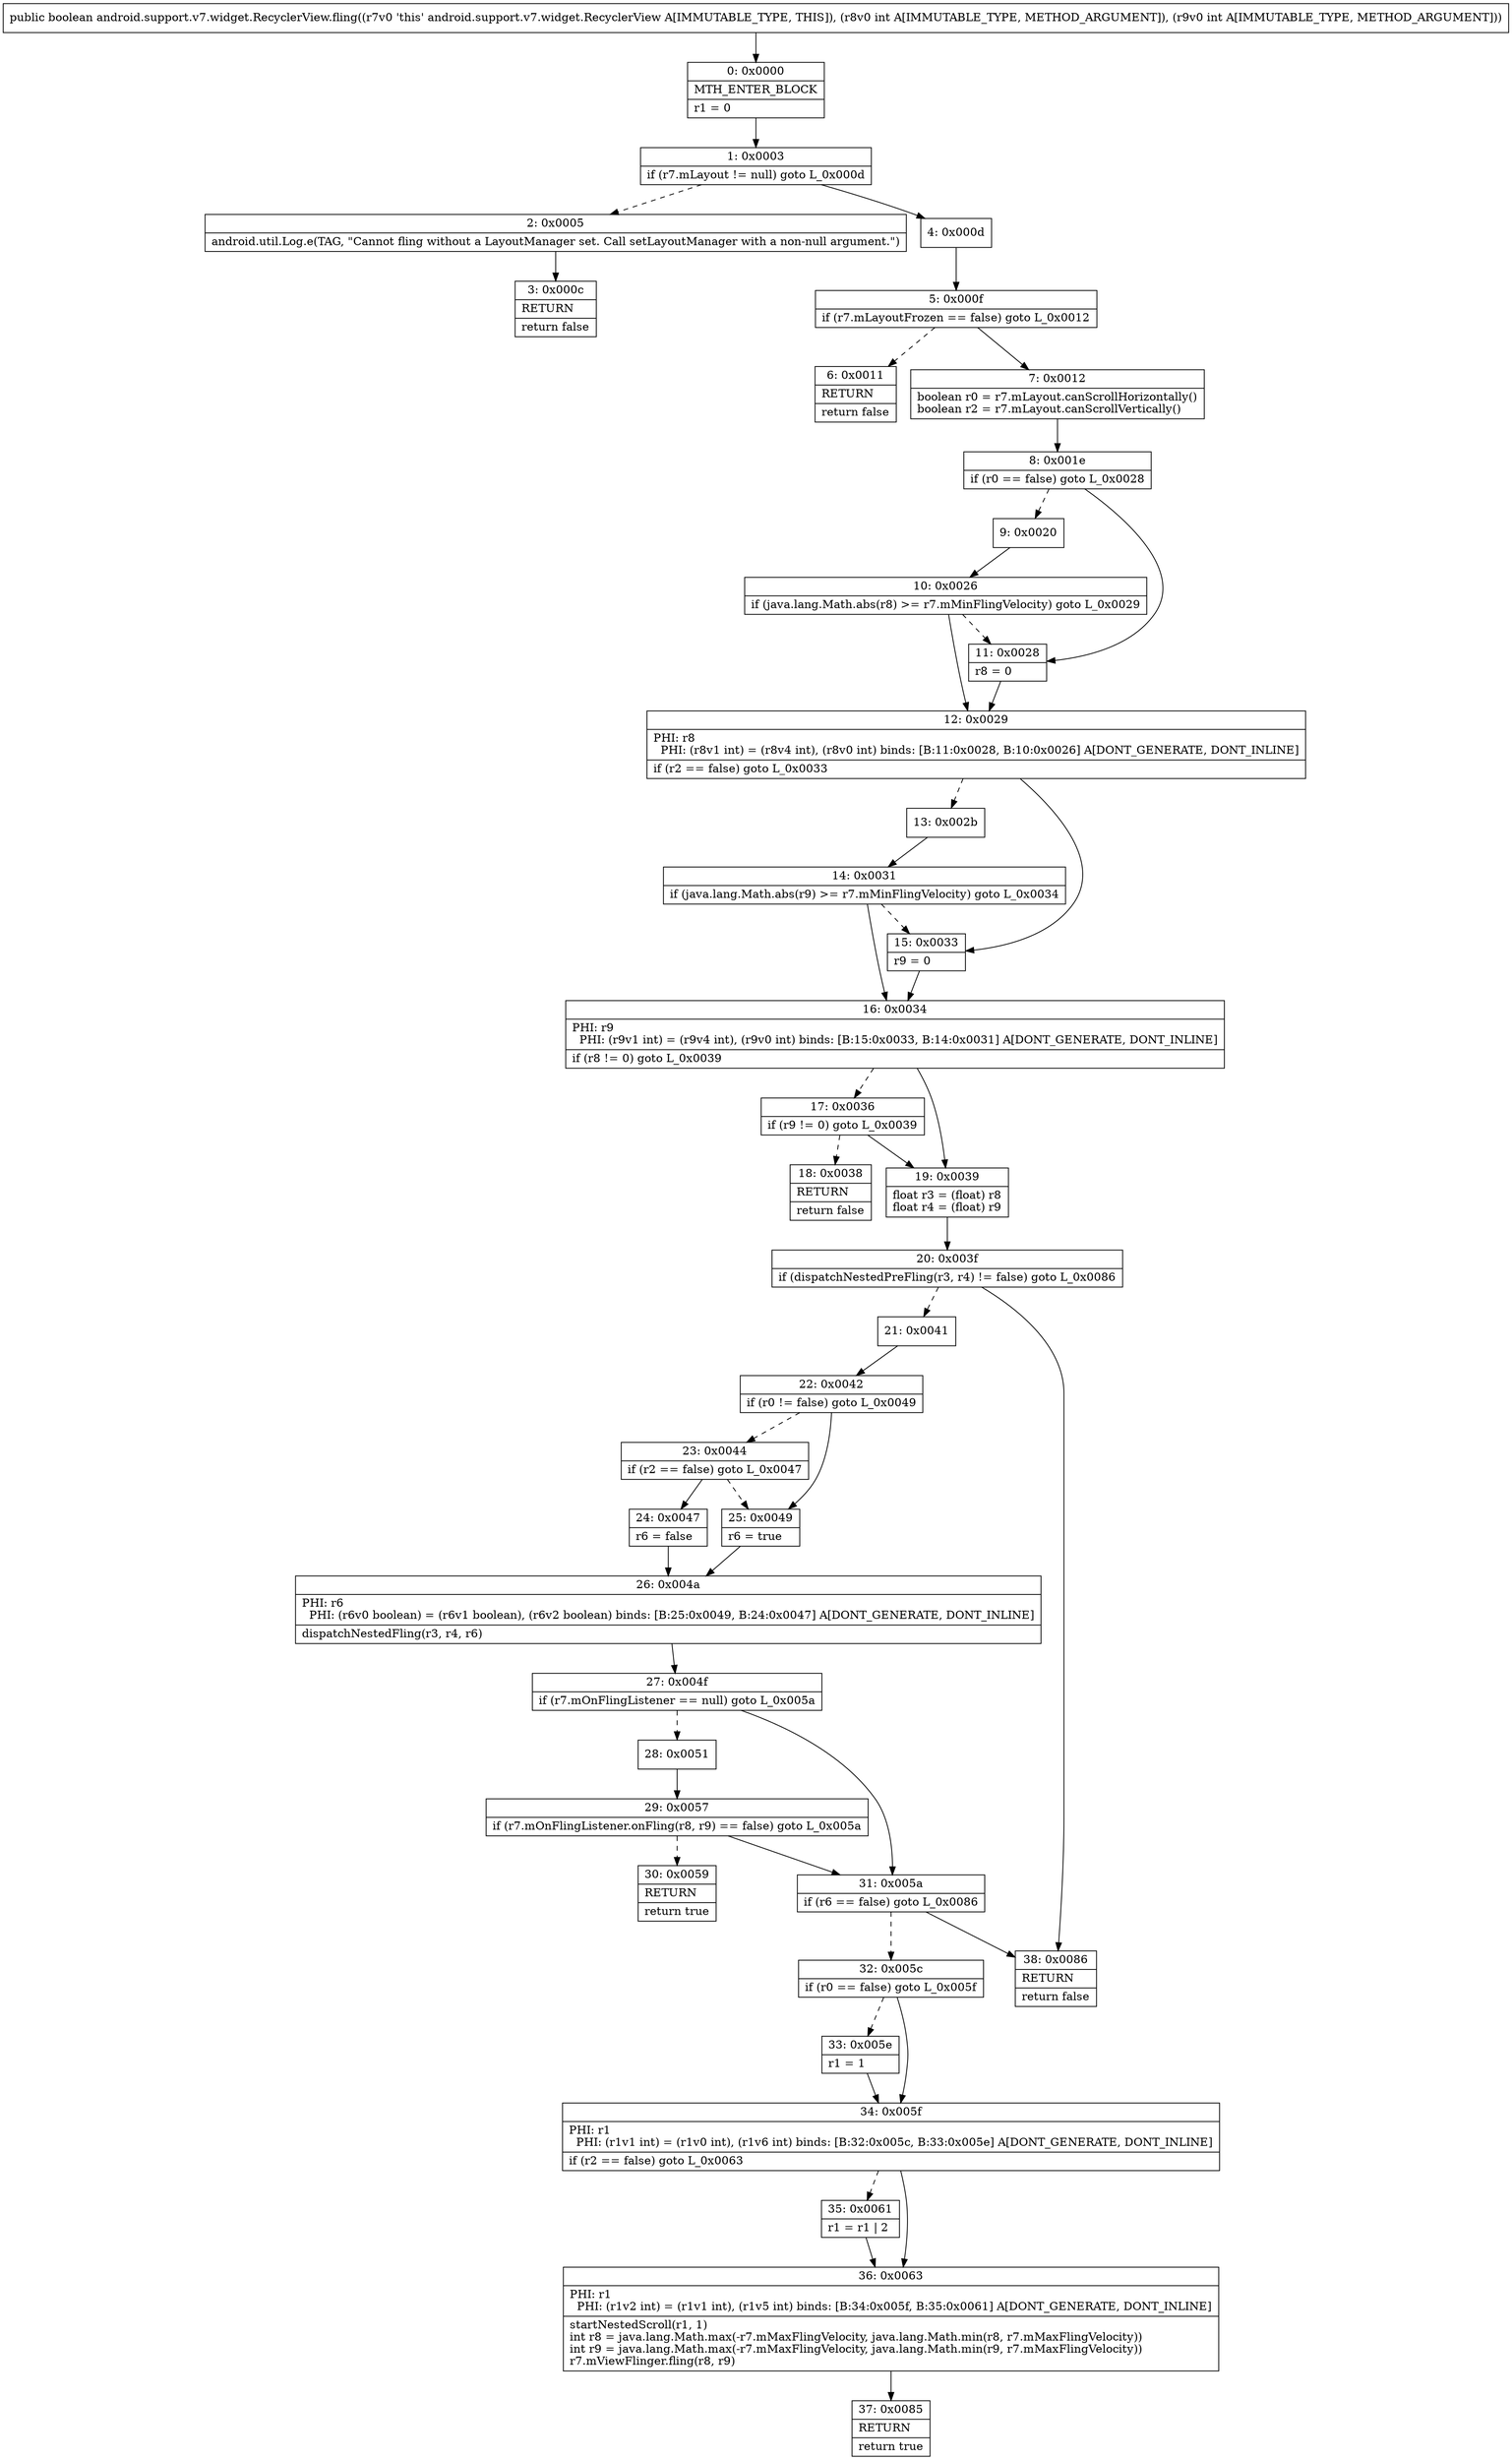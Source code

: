 digraph "CFG forandroid.support.v7.widget.RecyclerView.fling(II)Z" {
Node_0 [shape=record,label="{0\:\ 0x0000|MTH_ENTER_BLOCK\l|r1 = 0\l}"];
Node_1 [shape=record,label="{1\:\ 0x0003|if (r7.mLayout != null) goto L_0x000d\l}"];
Node_2 [shape=record,label="{2\:\ 0x0005|android.util.Log.e(TAG, \"Cannot fling without a LayoutManager set. Call setLayoutManager with a non\-null argument.\")\l}"];
Node_3 [shape=record,label="{3\:\ 0x000c|RETURN\l|return false\l}"];
Node_4 [shape=record,label="{4\:\ 0x000d}"];
Node_5 [shape=record,label="{5\:\ 0x000f|if (r7.mLayoutFrozen == false) goto L_0x0012\l}"];
Node_6 [shape=record,label="{6\:\ 0x0011|RETURN\l|return false\l}"];
Node_7 [shape=record,label="{7\:\ 0x0012|boolean r0 = r7.mLayout.canScrollHorizontally()\lboolean r2 = r7.mLayout.canScrollVertically()\l}"];
Node_8 [shape=record,label="{8\:\ 0x001e|if (r0 == false) goto L_0x0028\l}"];
Node_9 [shape=record,label="{9\:\ 0x0020}"];
Node_10 [shape=record,label="{10\:\ 0x0026|if (java.lang.Math.abs(r8) \>= r7.mMinFlingVelocity) goto L_0x0029\l}"];
Node_11 [shape=record,label="{11\:\ 0x0028|r8 = 0\l}"];
Node_12 [shape=record,label="{12\:\ 0x0029|PHI: r8 \l  PHI: (r8v1 int) = (r8v4 int), (r8v0 int) binds: [B:11:0x0028, B:10:0x0026] A[DONT_GENERATE, DONT_INLINE]\l|if (r2 == false) goto L_0x0033\l}"];
Node_13 [shape=record,label="{13\:\ 0x002b}"];
Node_14 [shape=record,label="{14\:\ 0x0031|if (java.lang.Math.abs(r9) \>= r7.mMinFlingVelocity) goto L_0x0034\l}"];
Node_15 [shape=record,label="{15\:\ 0x0033|r9 = 0\l}"];
Node_16 [shape=record,label="{16\:\ 0x0034|PHI: r9 \l  PHI: (r9v1 int) = (r9v4 int), (r9v0 int) binds: [B:15:0x0033, B:14:0x0031] A[DONT_GENERATE, DONT_INLINE]\l|if (r8 != 0) goto L_0x0039\l}"];
Node_17 [shape=record,label="{17\:\ 0x0036|if (r9 != 0) goto L_0x0039\l}"];
Node_18 [shape=record,label="{18\:\ 0x0038|RETURN\l|return false\l}"];
Node_19 [shape=record,label="{19\:\ 0x0039|float r3 = (float) r8\lfloat r4 = (float) r9\l}"];
Node_20 [shape=record,label="{20\:\ 0x003f|if (dispatchNestedPreFling(r3, r4) != false) goto L_0x0086\l}"];
Node_21 [shape=record,label="{21\:\ 0x0041}"];
Node_22 [shape=record,label="{22\:\ 0x0042|if (r0 != false) goto L_0x0049\l}"];
Node_23 [shape=record,label="{23\:\ 0x0044|if (r2 == false) goto L_0x0047\l}"];
Node_24 [shape=record,label="{24\:\ 0x0047|r6 = false\l}"];
Node_25 [shape=record,label="{25\:\ 0x0049|r6 = true\l}"];
Node_26 [shape=record,label="{26\:\ 0x004a|PHI: r6 \l  PHI: (r6v0 boolean) = (r6v1 boolean), (r6v2 boolean) binds: [B:25:0x0049, B:24:0x0047] A[DONT_GENERATE, DONT_INLINE]\l|dispatchNestedFling(r3, r4, r6)\l}"];
Node_27 [shape=record,label="{27\:\ 0x004f|if (r7.mOnFlingListener == null) goto L_0x005a\l}"];
Node_28 [shape=record,label="{28\:\ 0x0051}"];
Node_29 [shape=record,label="{29\:\ 0x0057|if (r7.mOnFlingListener.onFling(r8, r9) == false) goto L_0x005a\l}"];
Node_30 [shape=record,label="{30\:\ 0x0059|RETURN\l|return true\l}"];
Node_31 [shape=record,label="{31\:\ 0x005a|if (r6 == false) goto L_0x0086\l}"];
Node_32 [shape=record,label="{32\:\ 0x005c|if (r0 == false) goto L_0x005f\l}"];
Node_33 [shape=record,label="{33\:\ 0x005e|r1 = 1\l}"];
Node_34 [shape=record,label="{34\:\ 0x005f|PHI: r1 \l  PHI: (r1v1 int) = (r1v0 int), (r1v6 int) binds: [B:32:0x005c, B:33:0x005e] A[DONT_GENERATE, DONT_INLINE]\l|if (r2 == false) goto L_0x0063\l}"];
Node_35 [shape=record,label="{35\:\ 0x0061|r1 = r1 \| 2\l}"];
Node_36 [shape=record,label="{36\:\ 0x0063|PHI: r1 \l  PHI: (r1v2 int) = (r1v1 int), (r1v5 int) binds: [B:34:0x005f, B:35:0x0061] A[DONT_GENERATE, DONT_INLINE]\l|startNestedScroll(r1, 1)\lint r8 = java.lang.Math.max(\-r7.mMaxFlingVelocity, java.lang.Math.min(r8, r7.mMaxFlingVelocity))\lint r9 = java.lang.Math.max(\-r7.mMaxFlingVelocity, java.lang.Math.min(r9, r7.mMaxFlingVelocity))\lr7.mViewFlinger.fling(r8, r9)\l}"];
Node_37 [shape=record,label="{37\:\ 0x0085|RETURN\l|return true\l}"];
Node_38 [shape=record,label="{38\:\ 0x0086|RETURN\l|return false\l}"];
MethodNode[shape=record,label="{public boolean android.support.v7.widget.RecyclerView.fling((r7v0 'this' android.support.v7.widget.RecyclerView A[IMMUTABLE_TYPE, THIS]), (r8v0 int A[IMMUTABLE_TYPE, METHOD_ARGUMENT]), (r9v0 int A[IMMUTABLE_TYPE, METHOD_ARGUMENT])) }"];
MethodNode -> Node_0;
Node_0 -> Node_1;
Node_1 -> Node_2[style=dashed];
Node_1 -> Node_4;
Node_2 -> Node_3;
Node_4 -> Node_5;
Node_5 -> Node_6[style=dashed];
Node_5 -> Node_7;
Node_7 -> Node_8;
Node_8 -> Node_9[style=dashed];
Node_8 -> Node_11;
Node_9 -> Node_10;
Node_10 -> Node_11[style=dashed];
Node_10 -> Node_12;
Node_11 -> Node_12;
Node_12 -> Node_13[style=dashed];
Node_12 -> Node_15;
Node_13 -> Node_14;
Node_14 -> Node_15[style=dashed];
Node_14 -> Node_16;
Node_15 -> Node_16;
Node_16 -> Node_17[style=dashed];
Node_16 -> Node_19;
Node_17 -> Node_18[style=dashed];
Node_17 -> Node_19;
Node_19 -> Node_20;
Node_20 -> Node_21[style=dashed];
Node_20 -> Node_38;
Node_21 -> Node_22;
Node_22 -> Node_23[style=dashed];
Node_22 -> Node_25;
Node_23 -> Node_24;
Node_23 -> Node_25[style=dashed];
Node_24 -> Node_26;
Node_25 -> Node_26;
Node_26 -> Node_27;
Node_27 -> Node_28[style=dashed];
Node_27 -> Node_31;
Node_28 -> Node_29;
Node_29 -> Node_30[style=dashed];
Node_29 -> Node_31;
Node_31 -> Node_32[style=dashed];
Node_31 -> Node_38;
Node_32 -> Node_33[style=dashed];
Node_32 -> Node_34;
Node_33 -> Node_34;
Node_34 -> Node_35[style=dashed];
Node_34 -> Node_36;
Node_35 -> Node_36;
Node_36 -> Node_37;
}

